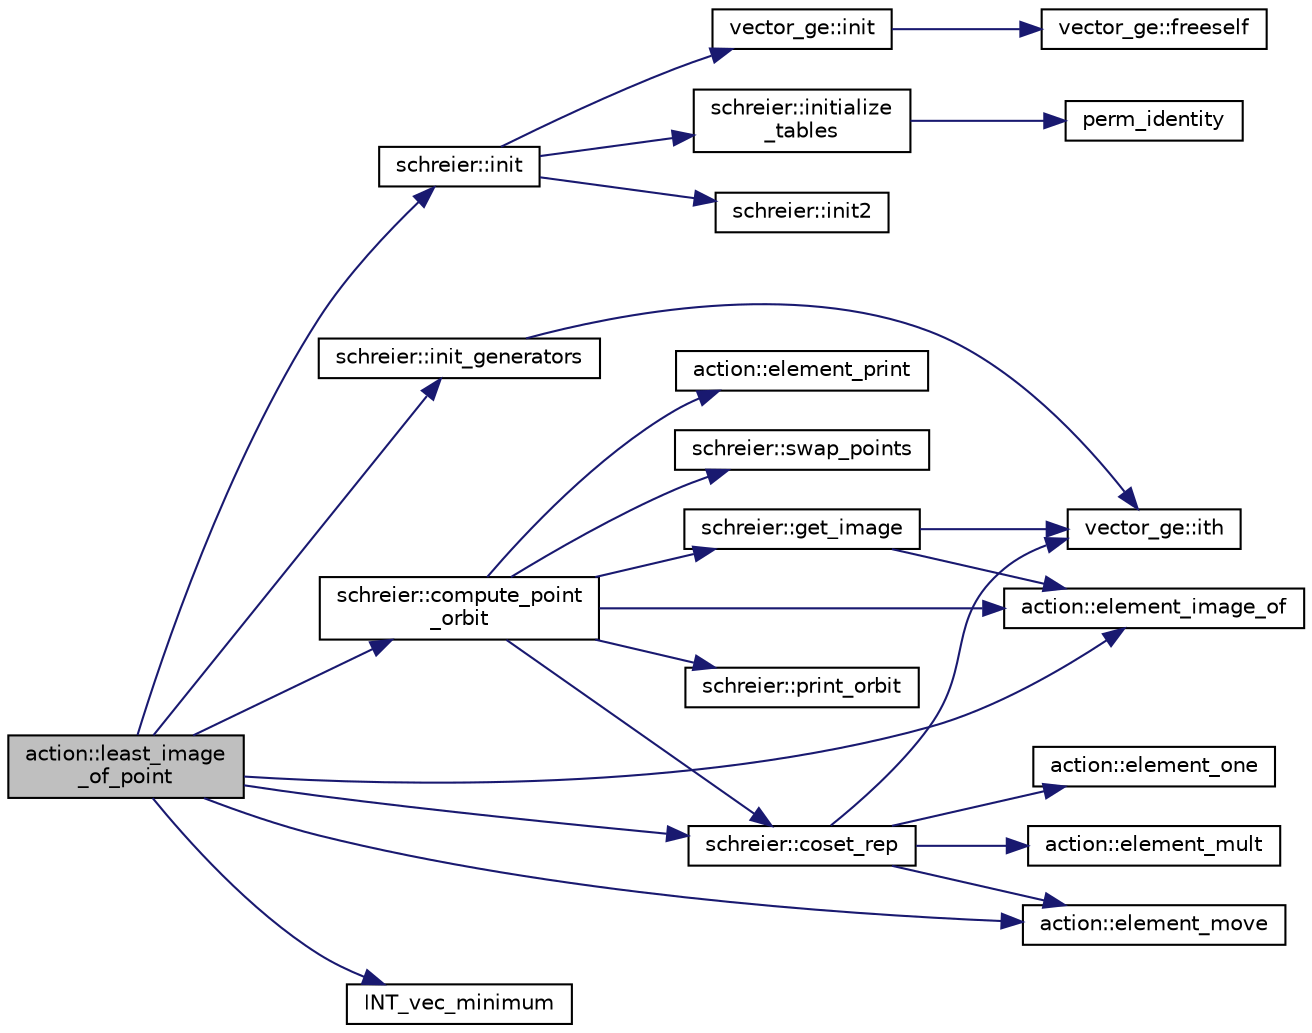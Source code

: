 digraph "action::least_image_of_point"
{
  edge [fontname="Helvetica",fontsize="10",labelfontname="Helvetica",labelfontsize="10"];
  node [fontname="Helvetica",fontsize="10",shape=record];
  rankdir="LR";
  Node29505 [label="action::least_image\l_of_point",height=0.2,width=0.4,color="black", fillcolor="grey75", style="filled", fontcolor="black"];
  Node29505 -> Node29506 [color="midnightblue",fontsize="10",style="solid",fontname="Helvetica"];
  Node29506 [label="schreier::init",height=0.2,width=0.4,color="black", fillcolor="white", style="filled",URL="$d3/dd6/classschreier.html#a7443bebde2aa08acae16c0ff29c9abcf"];
  Node29506 -> Node29507 [color="midnightblue",fontsize="10",style="solid",fontname="Helvetica"];
  Node29507 [label="vector_ge::init",height=0.2,width=0.4,color="black", fillcolor="white", style="filled",URL="$d4/d6e/classvector__ge.html#afe1d6befd1f1501e6be34afbaa9d30a8"];
  Node29507 -> Node29508 [color="midnightblue",fontsize="10",style="solid",fontname="Helvetica"];
  Node29508 [label="vector_ge::freeself",height=0.2,width=0.4,color="black", fillcolor="white", style="filled",URL="$d4/d6e/classvector__ge.html#aa002e4b715cc73a9b8b367d29700b452"];
  Node29506 -> Node29509 [color="midnightblue",fontsize="10",style="solid",fontname="Helvetica"];
  Node29509 [label="schreier::initialize\l_tables",height=0.2,width=0.4,color="black", fillcolor="white", style="filled",URL="$d3/dd6/classschreier.html#acccc16670f88b14ddc69856cd5c0b36d"];
  Node29509 -> Node29510 [color="midnightblue",fontsize="10",style="solid",fontname="Helvetica"];
  Node29510 [label="perm_identity",height=0.2,width=0.4,color="black", fillcolor="white", style="filled",URL="$d2/d7c/combinatorics_8_c.html#aebc54d3f9c31f253ae53e3eb3b386208"];
  Node29506 -> Node29511 [color="midnightblue",fontsize="10",style="solid",fontname="Helvetica"];
  Node29511 [label="schreier::init2",height=0.2,width=0.4,color="black", fillcolor="white", style="filled",URL="$d3/dd6/classschreier.html#aef6a65e2f39bd9e14c61139c4f97f4c3"];
  Node29505 -> Node29512 [color="midnightblue",fontsize="10",style="solid",fontname="Helvetica"];
  Node29512 [label="schreier::init_generators",height=0.2,width=0.4,color="black", fillcolor="white", style="filled",URL="$d3/dd6/classschreier.html#a04fd581636085a7414e1b5d1004e44e0"];
  Node29512 -> Node29513 [color="midnightblue",fontsize="10",style="solid",fontname="Helvetica"];
  Node29513 [label="vector_ge::ith",height=0.2,width=0.4,color="black", fillcolor="white", style="filled",URL="$d4/d6e/classvector__ge.html#a1ff002e8b746a9beb119d57dcd4a15ff"];
  Node29505 -> Node29514 [color="midnightblue",fontsize="10",style="solid",fontname="Helvetica"];
  Node29514 [label="schreier::compute_point\l_orbit",height=0.2,width=0.4,color="black", fillcolor="white", style="filled",URL="$d3/dd6/classschreier.html#a429138e463c8c25dddd8557340ed9edd"];
  Node29514 -> Node29515 [color="midnightblue",fontsize="10",style="solid",fontname="Helvetica"];
  Node29515 [label="schreier::swap_points",height=0.2,width=0.4,color="black", fillcolor="white", style="filled",URL="$d3/dd6/classschreier.html#a2ffcc9098873cfbd14eca34ab4827db7"];
  Node29514 -> Node29516 [color="midnightblue",fontsize="10",style="solid",fontname="Helvetica"];
  Node29516 [label="schreier::get_image",height=0.2,width=0.4,color="black", fillcolor="white", style="filled",URL="$d3/dd6/classschreier.html#a1fd2d08cb31c9e4357e124554ca2773f"];
  Node29516 -> Node29517 [color="midnightblue",fontsize="10",style="solid",fontname="Helvetica"];
  Node29517 [label="action::element_image_of",height=0.2,width=0.4,color="black", fillcolor="white", style="filled",URL="$d2/d86/classaction.html#ae09559d4537a048fc860f8a74a31393d"];
  Node29516 -> Node29513 [color="midnightblue",fontsize="10",style="solid",fontname="Helvetica"];
  Node29514 -> Node29518 [color="midnightblue",fontsize="10",style="solid",fontname="Helvetica"];
  Node29518 [label="schreier::print_orbit",height=0.2,width=0.4,color="black", fillcolor="white", style="filled",URL="$d3/dd6/classschreier.html#ac30bbfe09706ff8ccaf27c2cf8074594"];
  Node29514 -> Node29519 [color="midnightblue",fontsize="10",style="solid",fontname="Helvetica"];
  Node29519 [label="schreier::coset_rep",height=0.2,width=0.4,color="black", fillcolor="white", style="filled",URL="$d3/dd6/classschreier.html#a7889b8702372092df4fd05150ee8fdda"];
  Node29519 -> Node29513 [color="midnightblue",fontsize="10",style="solid",fontname="Helvetica"];
  Node29519 -> Node29520 [color="midnightblue",fontsize="10",style="solid",fontname="Helvetica"];
  Node29520 [label="action::element_mult",height=0.2,width=0.4,color="black", fillcolor="white", style="filled",URL="$d2/d86/classaction.html#ae9e36b2cae1f0f7bd7144097fa9a34b3"];
  Node29519 -> Node29521 [color="midnightblue",fontsize="10",style="solid",fontname="Helvetica"];
  Node29521 [label="action::element_move",height=0.2,width=0.4,color="black", fillcolor="white", style="filled",URL="$d2/d86/classaction.html#a550947491bbb534d3d7951f50198a874"];
  Node29519 -> Node29522 [color="midnightblue",fontsize="10",style="solid",fontname="Helvetica"];
  Node29522 [label="action::element_one",height=0.2,width=0.4,color="black", fillcolor="white", style="filled",URL="$d2/d86/classaction.html#a780a105daf04d6d1fe7e2f63b3c88e3b"];
  Node29514 -> Node29523 [color="midnightblue",fontsize="10",style="solid",fontname="Helvetica"];
  Node29523 [label="action::element_print",height=0.2,width=0.4,color="black", fillcolor="white", style="filled",URL="$d2/d86/classaction.html#ae38c3ef3c1125213733d63c6fc3c40cd"];
  Node29514 -> Node29517 [color="midnightblue",fontsize="10",style="solid",fontname="Helvetica"];
  Node29505 -> Node29524 [color="midnightblue",fontsize="10",style="solid",fontname="Helvetica"];
  Node29524 [label="INT_vec_minimum",height=0.2,width=0.4,color="black", fillcolor="white", style="filled",URL="$d5/db4/io__and__os_8h.html#ad664b58a4b27c2333107052bb4af13c5"];
  Node29505 -> Node29519 [color="midnightblue",fontsize="10",style="solid",fontname="Helvetica"];
  Node29505 -> Node29521 [color="midnightblue",fontsize="10",style="solid",fontname="Helvetica"];
  Node29505 -> Node29517 [color="midnightblue",fontsize="10",style="solid",fontname="Helvetica"];
}
